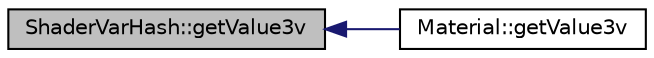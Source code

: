 digraph "ShaderVarHash::getValue3v"
{
  edge [fontname="Helvetica",fontsize="10",labelfontname="Helvetica",labelfontsize="10"];
  node [fontname="Helvetica",fontsize="10",shape=record];
  rankdir="LR";
  Node1 [label="ShaderVarHash::getValue3v",height=0.2,width=0.4,color="black", fillcolor="grey75", style="filled" fontcolor="black"];
  Node1 -> Node2 [dir="back",color="midnightblue",fontsize="10",style="solid",fontname="Helvetica"];
  Node2 [label="Material::getValue3v",height=0.2,width=0.4,color="black", fillcolor="white", style="filled",URL="$class_material.html#a6e26c3a5505a251de99544ebd0ae54e1",tooltip="Returns the value with the specified name to the user. "];
}
